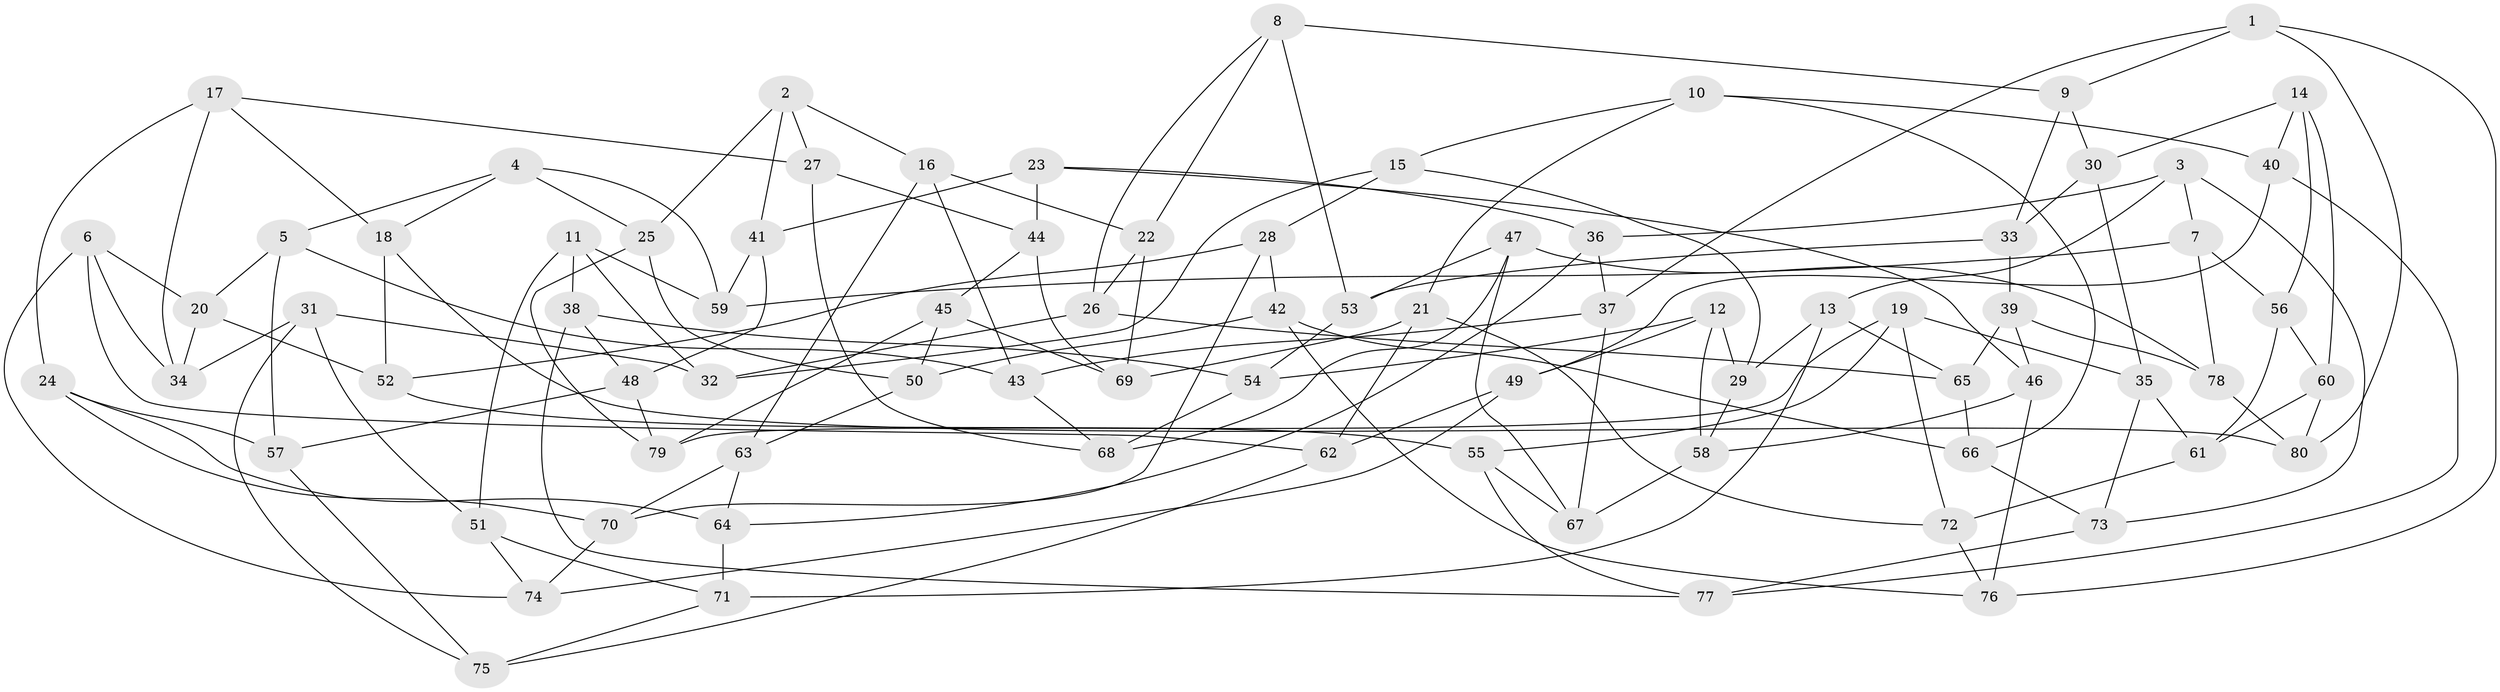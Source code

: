 // coarse degree distribution, {4: 0.3541666666666667, 6: 0.5208333333333334, 5: 0.10416666666666667, 3: 0.020833333333333332}
// Generated by graph-tools (version 1.1) at 2025/52/02/27/25 19:52:31]
// undirected, 80 vertices, 160 edges
graph export_dot {
graph [start="1"]
  node [color=gray90,style=filled];
  1;
  2;
  3;
  4;
  5;
  6;
  7;
  8;
  9;
  10;
  11;
  12;
  13;
  14;
  15;
  16;
  17;
  18;
  19;
  20;
  21;
  22;
  23;
  24;
  25;
  26;
  27;
  28;
  29;
  30;
  31;
  32;
  33;
  34;
  35;
  36;
  37;
  38;
  39;
  40;
  41;
  42;
  43;
  44;
  45;
  46;
  47;
  48;
  49;
  50;
  51;
  52;
  53;
  54;
  55;
  56;
  57;
  58;
  59;
  60;
  61;
  62;
  63;
  64;
  65;
  66;
  67;
  68;
  69;
  70;
  71;
  72;
  73;
  74;
  75;
  76;
  77;
  78;
  79;
  80;
  1 -- 9;
  1 -- 37;
  1 -- 80;
  1 -- 76;
  2 -- 41;
  2 -- 27;
  2 -- 16;
  2 -- 25;
  3 -- 36;
  3 -- 7;
  3 -- 13;
  3 -- 73;
  4 -- 25;
  4 -- 18;
  4 -- 5;
  4 -- 59;
  5 -- 57;
  5 -- 43;
  5 -- 20;
  6 -- 20;
  6 -- 34;
  6 -- 74;
  6 -- 62;
  7 -- 59;
  7 -- 78;
  7 -- 56;
  8 -- 22;
  8 -- 53;
  8 -- 9;
  8 -- 26;
  9 -- 33;
  9 -- 30;
  10 -- 21;
  10 -- 15;
  10 -- 40;
  10 -- 66;
  11 -- 59;
  11 -- 51;
  11 -- 32;
  11 -- 38;
  12 -- 58;
  12 -- 49;
  12 -- 54;
  12 -- 29;
  13 -- 29;
  13 -- 71;
  13 -- 65;
  14 -- 56;
  14 -- 60;
  14 -- 40;
  14 -- 30;
  15 -- 32;
  15 -- 29;
  15 -- 28;
  16 -- 22;
  16 -- 63;
  16 -- 43;
  17 -- 27;
  17 -- 24;
  17 -- 34;
  17 -- 18;
  18 -- 52;
  18 -- 80;
  19 -- 72;
  19 -- 35;
  19 -- 55;
  19 -- 79;
  20 -- 34;
  20 -- 52;
  21 -- 62;
  21 -- 69;
  21 -- 72;
  22 -- 69;
  22 -- 26;
  23 -- 44;
  23 -- 46;
  23 -- 41;
  23 -- 36;
  24 -- 57;
  24 -- 64;
  24 -- 70;
  25 -- 50;
  25 -- 79;
  26 -- 65;
  26 -- 32;
  27 -- 44;
  27 -- 68;
  28 -- 70;
  28 -- 52;
  28 -- 42;
  29 -- 58;
  30 -- 33;
  30 -- 35;
  31 -- 32;
  31 -- 34;
  31 -- 75;
  31 -- 51;
  33 -- 53;
  33 -- 39;
  35 -- 61;
  35 -- 73;
  36 -- 64;
  36 -- 37;
  37 -- 67;
  37 -- 43;
  38 -- 77;
  38 -- 54;
  38 -- 48;
  39 -- 78;
  39 -- 46;
  39 -- 65;
  40 -- 49;
  40 -- 77;
  41 -- 59;
  41 -- 48;
  42 -- 76;
  42 -- 50;
  42 -- 66;
  43 -- 68;
  44 -- 45;
  44 -- 69;
  45 -- 69;
  45 -- 79;
  45 -- 50;
  46 -- 58;
  46 -- 76;
  47 -- 53;
  47 -- 78;
  47 -- 67;
  47 -- 68;
  48 -- 79;
  48 -- 57;
  49 -- 62;
  49 -- 74;
  50 -- 63;
  51 -- 74;
  51 -- 71;
  52 -- 55;
  53 -- 54;
  54 -- 68;
  55 -- 67;
  55 -- 77;
  56 -- 60;
  56 -- 61;
  57 -- 75;
  58 -- 67;
  60 -- 61;
  60 -- 80;
  61 -- 72;
  62 -- 75;
  63 -- 70;
  63 -- 64;
  64 -- 71;
  65 -- 66;
  66 -- 73;
  70 -- 74;
  71 -- 75;
  72 -- 76;
  73 -- 77;
  78 -- 80;
}
